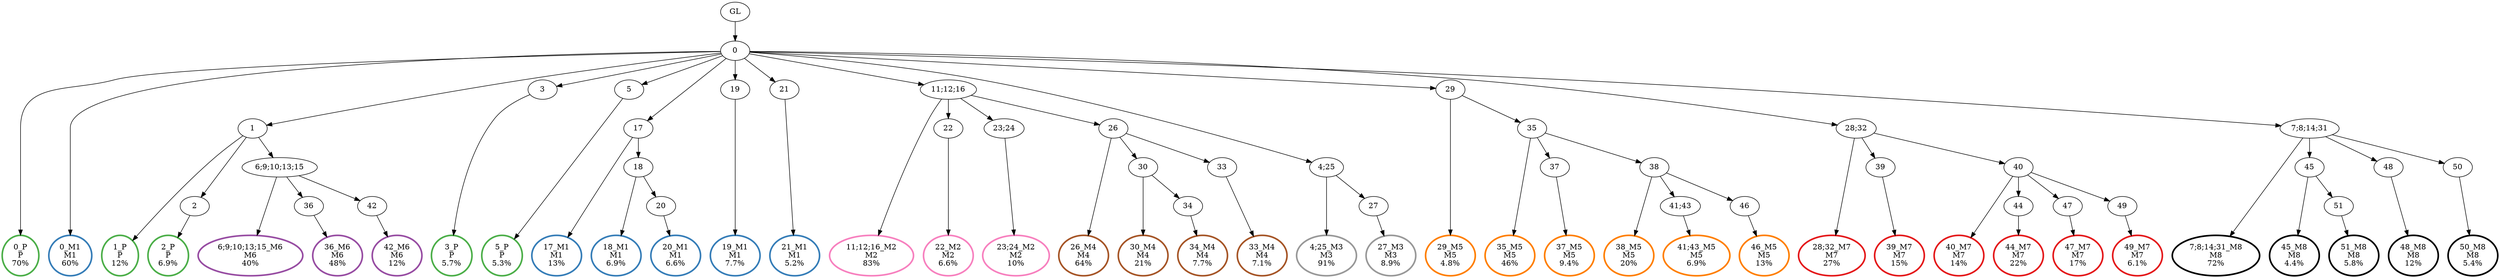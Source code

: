 digraph T {
	{
		rank=same
		77 [penwidth=3,colorscheme=set19,color=3,label="0_P\nP\n70%"]
		75 [penwidth=3,colorscheme=set19,color=3,label="1_P\nP\n12%"]
		73 [penwidth=3,colorscheme=set19,color=3,label="2_P\nP\n6.9%"]
		71 [penwidth=3,colorscheme=set19,color=3,label="3_P\nP\n5.7%"]
		69 [penwidth=3,colorscheme=set19,color=3,label="5_P\nP\n5.3%"]
		68 [penwidth=3,colorscheme=set19,color=2,label="0_M1\nM1\n60%"]
		66 [penwidth=3,colorscheme=set19,color=2,label="17_M1\nM1\n13%"]
		64 [penwidth=3,colorscheme=set19,color=2,label="18_M1\nM1\n6.9%"]
		62 [penwidth=3,colorscheme=set19,color=2,label="20_M1\nM1\n6.6%"]
		60 [penwidth=3,colorscheme=set19,color=2,label="19_M1\nM1\n7.7%"]
		58 [penwidth=3,colorscheme=set19,color=2,label="21_M1\nM1\n5.2%"]
		56 [penwidth=3,colorscheme=set19,color=8,label="11;12;16_M2\nM2\n83%"]
		54 [penwidth=3,colorscheme=set19,color=8,label="22_M2\nM2\n6.6%"]
		52 [penwidth=3,colorscheme=set19,color=8,label="23;24_M2\nM2\n10%"]
		50 [penwidth=3,colorscheme=set19,color=9,label="4;25_M3\nM3\n91%"]
		48 [penwidth=3,colorscheme=set19,color=9,label="27_M3\nM3\n8.9%"]
		46 [penwidth=3,colorscheme=set19,color=7,label="26_M4\nM4\n64%"]
		44 [penwidth=3,colorscheme=set19,color=7,label="30_M4\nM4\n21%"]
		42 [penwidth=3,colorscheme=set19,color=7,label="34_M4\nM4\n7.7%"]
		40 [penwidth=3,colorscheme=set19,color=7,label="33_M4\nM4\n7.1%"]
		38 [penwidth=3,colorscheme=set19,color=5,label="29_M5\nM5\n4.8%"]
		36 [penwidth=3,colorscheme=set19,color=5,label="35_M5\nM5\n46%"]
		34 [penwidth=3,colorscheme=set19,color=5,label="37_M5\nM5\n9.4%"]
		32 [penwidth=3,colorscheme=set19,color=5,label="38_M5\nM5\n20%"]
		30 [penwidth=3,colorscheme=set19,color=5,label="41;43_M5\nM5\n6.9%"]
		28 [penwidth=3,colorscheme=set19,color=5,label="46_M5\nM5\n13%"]
		26 [penwidth=3,colorscheme=set19,color=4,label="6;9;10;13;15_M6\nM6\n40%"]
		24 [penwidth=3,colorscheme=set19,color=4,label="36_M6\nM6\n48%"]
		22 [penwidth=3,colorscheme=set19,color=4,label="42_M6\nM6\n12%"]
		20 [penwidth=3,colorscheme=set19,color=1,label="28;32_M7\nM7\n27%"]
		18 [penwidth=3,colorscheme=set19,color=1,label="39_M7\nM7\n15%"]
		16 [penwidth=3,colorscheme=set19,color=1,label="40_M7\nM7\n14%"]
		14 [penwidth=3,colorscheme=set19,color=1,label="44_M7\nM7\n22%"]
		12 [penwidth=3,colorscheme=set19,color=1,label="47_M7\nM7\n17%"]
		10 [penwidth=3,colorscheme=set19,color=1,label="49_M7\nM7\n6.1%"]
		8 [penwidth=3,colorscheme=set19,color=10,label="7;8;14;31_M8\nM8\n72%"]
		6 [penwidth=3,colorscheme=set19,color=10,label="45_M8\nM8\n4.4%"]
		4 [penwidth=3,colorscheme=set19,color=10,label="51_M8\nM8\n5.8%"]
		2 [penwidth=3,colorscheme=set19,color=10,label="48_M8\nM8\n12%"]
		0 [penwidth=3,colorscheme=set19,color=10,label="50_M8\nM8\n5.4%"]
	}
	79 [label="GL"]
	78 [label="0"]
	76 [label="1"]
	74 [label="2"]
	72 [label="3"]
	70 [label="5"]
	67 [label="17"]
	65 [label="18"]
	63 [label="20"]
	61 [label="19"]
	59 [label="21"]
	57 [label="11;12;16"]
	55 [label="22"]
	53 [label="23;24"]
	51 [label="4;25"]
	49 [label="27"]
	47 [label="26"]
	45 [label="30"]
	43 [label="34"]
	41 [label="33"]
	39 [label="29"]
	37 [label="35"]
	35 [label="37"]
	33 [label="38"]
	31 [label="41;43"]
	29 [label="46"]
	27 [label="6;9;10;13;15"]
	25 [label="36"]
	23 [label="42"]
	21 [label="28;32"]
	19 [label="39"]
	17 [label="40"]
	15 [label="44"]
	13 [label="47"]
	11 [label="49"]
	9 [label="7;8;14;31"]
	7 [label="45"]
	5 [label="51"]
	3 [label="48"]
	1 [label="50"]
	79 -> 78
	78 -> 77
	78 -> 76
	78 -> 72
	78 -> 70
	78 -> 68
	78 -> 67
	78 -> 61
	78 -> 59
	78 -> 57
	78 -> 51
	78 -> 39
	78 -> 21
	78 -> 9
	76 -> 75
	76 -> 74
	76 -> 27
	74 -> 73
	72 -> 71
	70 -> 69
	67 -> 66
	67 -> 65
	65 -> 64
	65 -> 63
	63 -> 62
	61 -> 60
	59 -> 58
	57 -> 56
	57 -> 55
	57 -> 53
	57 -> 47
	55 -> 54
	53 -> 52
	51 -> 50
	51 -> 49
	49 -> 48
	47 -> 46
	47 -> 45
	47 -> 41
	45 -> 44
	45 -> 43
	43 -> 42
	41 -> 40
	39 -> 38
	39 -> 37
	37 -> 36
	37 -> 35
	37 -> 33
	35 -> 34
	33 -> 32
	33 -> 31
	33 -> 29
	31 -> 30
	29 -> 28
	27 -> 26
	27 -> 25
	27 -> 23
	25 -> 24
	23 -> 22
	21 -> 20
	21 -> 19
	21 -> 17
	19 -> 18
	17 -> 16
	17 -> 15
	17 -> 13
	17 -> 11
	15 -> 14
	13 -> 12
	11 -> 10
	9 -> 8
	9 -> 7
	9 -> 3
	9 -> 1
	7 -> 6
	7 -> 5
	5 -> 4
	3 -> 2
	1 -> 0
}
